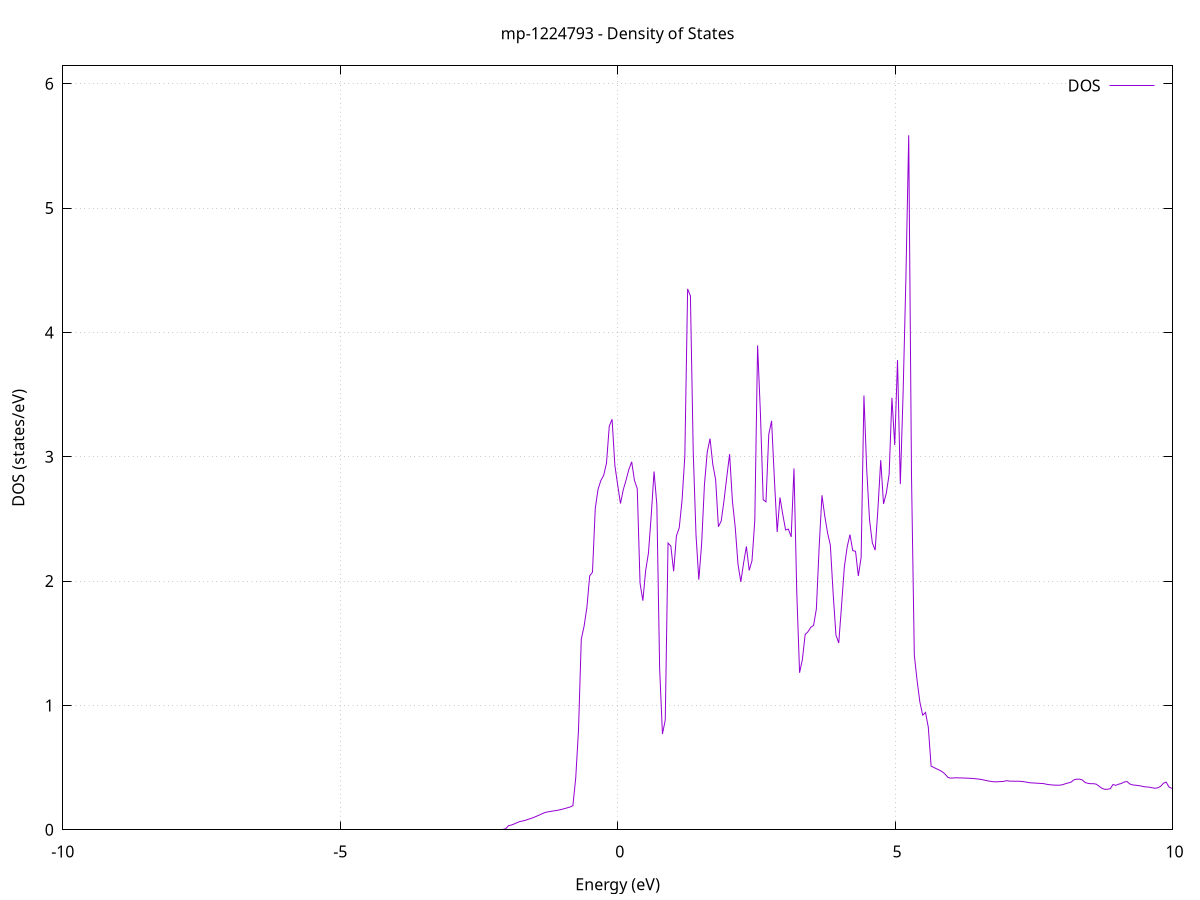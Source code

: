 set title 'mp-1224793 - Density of States'
set xlabel 'Energy (eV)'
set ylabel 'DOS (states/eV)'
set grid
set xrange [-10:10]
set yrange [0:6.144]
set xzeroaxis lt -1
set terminal png size 800,600
set output 'mp-1224793_dos_gnuplot.png'
plot '-' using 1:2 with lines title 'DOS'
-52.505300 0.000000
-52.454800 0.000000
-52.404400 0.000000
-52.353900 0.000000
-52.303500 0.000000
-52.253100 0.000000
-52.202600 0.000000
-52.152200 0.000000
-52.101800 0.000000
-52.051300 0.000000
-52.000900 0.000000
-51.950400 0.000000
-51.900000 0.000000
-51.849600 0.000000
-51.799100 0.000000
-51.748700 0.000000
-51.698300 0.000000
-51.647800 0.000000
-51.597400 0.000000
-51.546900 0.000000
-51.496500 0.000000
-51.446100 0.000000
-51.395600 0.000000
-51.345200 0.000000
-51.294700 0.000000
-51.244300 0.000000
-51.193900 0.000000
-51.143400 0.000000
-51.093000 0.000000
-51.042600 0.000000
-50.992100 0.000000
-50.941700 0.000000
-50.891200 0.000000
-50.840800 0.000000
-50.790400 0.000000
-50.739900 0.000000
-50.689500 0.000000
-50.639100 0.000000
-50.588600 0.000000
-50.538200 0.000000
-50.487700 0.000000
-50.437300 0.000000
-50.386900 0.000000
-50.336400 0.000000
-50.286000 0.000000
-50.235600 0.000000
-50.185100 0.000000
-50.134700 0.000000
-50.084200 0.000000
-50.033800 0.000000
-49.983400 0.000000
-49.932900 0.000000
-49.882500 0.000000
-49.832100 0.000000
-49.781600 0.000000
-49.731200 0.000000
-49.680700 0.000000
-49.630300 0.000000
-49.579900 0.000000
-49.529400 0.000000
-49.479000 0.000000
-49.428600 0.000000
-49.378100 0.000000
-49.327700 0.000000
-49.277200 0.000000
-49.226800 0.000000
-49.176400 0.000000
-49.125900 0.000000
-49.075500 0.000000
-49.025100 0.000000
-48.974600 0.000000
-48.924200 0.000000
-48.873700 0.000000
-48.823300 0.000000
-48.772900 0.000000
-48.722400 0.000000
-48.672000 0.000000
-48.621500 0.000000
-48.571100 0.000000
-48.520700 0.000000
-48.470200 0.000000
-48.419800 0.000000
-48.369400 0.000000
-48.318900 0.000000
-48.268500 0.000000
-48.218000 0.000000
-48.167600 0.000000
-48.117200 0.000000
-48.066700 0.000000
-48.016300 0.000000
-47.965900 0.000000
-47.915400 24.101300
-47.865000 0.000000
-47.814500 13.942800
-47.764100 10.982000
-47.713700 14.177500
-47.663200 0.000000
-47.612800 0.000000
-47.562400 0.000000
-47.511900 0.000000
-47.461500 0.000000
-47.411000 0.000000
-47.360600 0.000000
-47.310200 0.000000
-47.259700 0.000000
-47.209300 0.000000
-47.158900 0.000000
-47.108400 0.000000
-47.058000 0.000000
-47.007500 0.000000
-46.957100 0.000000
-46.906700 0.000000
-46.856200 0.000000
-46.805800 0.000000
-46.755400 0.000000
-46.704900 0.000000
-46.654500 0.000000
-46.604000 0.000000
-46.553600 0.000000
-46.503200 0.000000
-46.452700 0.000000
-46.402300 0.000000
-46.351900 0.000000
-46.301400 0.000000
-46.251000 0.000000
-46.200500 0.000000
-46.150100 0.000000
-46.099700 0.000000
-46.049200 0.000000
-45.998800 0.000000
-45.948300 0.000000
-45.897900 0.000000
-45.847500 0.000000
-45.797000 0.000000
-45.746600 0.000000
-45.696200 0.000000
-45.645700 0.000000
-45.595300 0.000000
-45.544800 0.000000
-45.494400 0.000000
-45.444000 0.000000
-45.393500 0.000000
-45.343100 0.000000
-45.292700 0.000000
-45.242200 0.000000
-45.191800 0.000000
-45.141300 0.000000
-45.090900 0.000000
-45.040500 0.000000
-44.990000 0.000000
-44.939600 0.000000
-44.889200 0.000000
-44.838700 0.000000
-44.788300 0.000000
-44.737800 0.000000
-44.687400 0.000000
-44.637000 0.000000
-44.586500 0.000000
-44.536100 0.000000
-44.485700 0.000000
-44.435200 0.000000
-44.384800 0.000000
-44.334300 0.000000
-44.283900 0.000000
-44.233500 0.000000
-44.183000 0.000000
-44.132600 0.000000
-44.082200 0.000000
-44.031700 0.000000
-43.981300 0.000000
-43.930800 0.000000
-43.880400 0.000000
-43.830000 0.000000
-43.779500 0.000000
-43.729100 0.000000
-43.678700 0.000000
-43.628200 0.000000
-43.577800 0.000000
-43.527300 0.000000
-43.476900 0.000000
-43.426500 0.000000
-43.376000 0.000000
-43.325600 0.000000
-43.275200 0.000000
-43.224700 0.000000
-43.174300 0.000000
-43.123800 0.000000
-43.073400 0.000000
-43.023000 0.000000
-42.972500 0.000000
-42.922100 0.000000
-42.871600 0.000000
-42.821200 0.000000
-42.770800 0.000000
-42.720300 0.000000
-42.669900 0.000000
-42.619500 0.000000
-42.569000 0.000000
-42.518600 0.000000
-42.468100 0.000000
-42.417700 0.000000
-42.367300 0.000000
-42.316800 0.000000
-42.266400 0.000000
-42.216000 0.000000
-42.165500 0.000000
-42.115100 0.000000
-42.064600 0.000000
-42.014200 0.000000
-41.963800 0.000000
-41.913300 0.000000
-41.862900 0.000000
-41.812500 0.000000
-41.762000 0.000000
-41.711600 0.000000
-41.661100 0.000000
-41.610700 0.000000
-41.560300 0.000000
-41.509800 0.000000
-41.459400 0.000000
-41.409000 0.000000
-41.358500 0.000000
-41.308100 0.000000
-41.257600 0.000000
-41.207200 0.000000
-41.156800 0.000000
-41.106300 0.000000
-41.055900 0.000000
-41.005500 0.000000
-40.955000 0.000000
-40.904600 0.000000
-40.854100 0.000000
-40.803700 0.000000
-40.753300 0.000000
-40.702800 0.000000
-40.652400 0.000000
-40.602000 0.000000
-40.551500 0.000000
-40.501100 0.000000
-40.450600 0.000000
-40.400200 0.000000
-40.349800 0.000000
-40.299300 0.000000
-40.248900 0.000000
-40.198400 0.000000
-40.148000 0.000000
-40.097600 0.000000
-40.047100 0.000000
-39.996700 0.000000
-39.946300 0.000000
-39.895800 0.000000
-39.845400 0.000000
-39.794900 0.000000
-39.744500 0.000000
-39.694100 0.000000
-39.643600 0.000000
-39.593200 0.000000
-39.542800 0.000000
-39.492300 0.000000
-39.441900 0.000000
-39.391400 0.000000
-39.341000 0.000000
-39.290600 0.000000
-39.240100 0.000000
-39.189700 0.000000
-39.139300 0.000000
-39.088800 0.000000
-39.038400 0.000000
-38.987900 0.000000
-38.937500 0.000000
-38.887100 0.000000
-38.836600 0.000000
-38.786200 0.000000
-38.735800 0.000000
-38.685300 0.000000
-38.634900 0.000000
-38.584400 0.000000
-38.534000 0.000000
-38.483600 0.000000
-38.433100 0.000000
-38.382700 0.000000
-38.332300 0.000000
-38.281800 0.000000
-38.231400 0.000000
-38.180900 0.000000
-38.130500 0.000000
-38.080100 0.000000
-38.029600 0.000000
-37.979200 0.000000
-37.928800 0.000000
-37.878300 0.000000
-37.827900 0.000000
-37.777400 0.000000
-37.727000 0.000000
-37.676600 0.000000
-37.626100 0.000000
-37.575700 0.000000
-37.525200 0.000000
-37.474800 0.000000
-37.424400 0.000000
-37.373900 0.000000
-37.323500 0.000000
-37.273100 0.000000
-37.222600 0.000000
-37.172200 0.000000
-37.121700 0.000000
-37.071300 0.000000
-37.020900 0.000000
-36.970400 0.000000
-36.920000 0.000000
-36.869600 0.000000
-36.819100 0.000000
-36.768700 0.000000
-36.718200 0.000000
-36.667800 0.000000
-36.617400 0.000000
-36.566900 0.000000
-36.516500 0.000000
-36.466100 0.000000
-36.415600 0.000000
-36.365200 0.000000
-36.314700 0.000000
-36.264300 0.000000
-36.213900 0.000000
-36.163400 0.000000
-36.113000 0.000000
-36.062600 0.000000
-36.012100 0.000000
-35.961700 0.000000
-35.911200 0.000000
-35.860800 0.000000
-35.810400 0.000000
-35.759900 0.000000
-35.709500 0.000000
-35.659100 0.000000
-35.608600 0.000000
-35.558200 0.000000
-35.507700 0.000000
-35.457300 0.000000
-35.406900 0.000000
-35.356400 0.000000
-35.306000 0.000000
-35.255600 0.000000
-35.205100 0.000000
-35.154700 0.000000
-35.104200 0.000000
-35.053800 0.000000
-35.003400 0.000000
-34.952900 0.000000
-34.902500 0.000000
-34.852000 0.000000
-34.801600 0.000000
-34.751200 0.000000
-34.700700 0.000000
-34.650300 0.000000
-34.599900 0.000000
-34.549400 0.000000
-34.499000 0.000000
-34.448500 0.000000
-34.398100 0.000000
-34.347700 0.000000
-34.297200 0.000000
-34.246800 0.000000
-34.196400 0.000000
-34.145900 0.000000
-34.095500 0.000000
-34.045000 0.000000
-33.994600 0.000000
-33.944200 0.000000
-33.893700 0.000000
-33.843300 0.000000
-33.792900 0.000000
-33.742400 0.000000
-33.692000 0.000000
-33.641500 0.000000
-33.591100 0.000000
-33.540700 0.000000
-33.490200 0.000000
-33.439800 0.000000
-33.389400 0.000000
-33.338900 0.000000
-33.288500 0.000000
-33.238000 0.000000
-33.187600 0.000000
-33.137200 0.000000
-33.086700 0.000000
-33.036300 0.000000
-32.985900 0.000000
-32.935400 0.000000
-32.885000 0.000000
-32.834500 0.000000
-32.784100 0.000000
-32.733700 0.000000
-32.683200 0.000000
-32.632800 0.000000
-32.582400 0.000000
-32.531900 0.000000
-32.481500 0.000000
-32.431000 0.000000
-32.380600 0.000000
-32.330200 0.000000
-32.279700 0.000000
-32.229300 0.000000
-32.178900 0.000000
-32.128400 0.000000
-32.078000 0.000000
-32.027500 0.000000
-31.977100 0.000000
-31.926700 0.000000
-31.876200 0.000000
-31.825800 0.000000
-31.775300 0.000000
-31.724900 0.000000
-31.674500 0.000000
-31.624000 0.000000
-31.573600 0.000000
-31.523200 0.000000
-31.472700 0.000000
-31.422300 0.000000
-31.371800 0.000000
-31.321400 0.000000
-31.271000 0.000000
-31.220500 0.000000
-31.170100 0.000000
-31.119700 0.000000
-31.069200 0.000000
-31.018800 0.000000
-30.968300 0.000000
-30.917900 0.000000
-30.867500 0.000000
-30.817000 0.000000
-30.766600 0.000000
-30.716200 0.000000
-30.665700 0.000000
-30.615300 0.000000
-30.564800 0.000000
-30.514400 0.000000
-30.464000 0.000000
-30.413500 0.000000
-30.363100 0.000000
-30.312700 0.000000
-30.262200 0.000000
-30.211800 0.000000
-30.161300 0.000000
-30.110900 0.000000
-30.060500 0.000000
-30.010000 0.000000
-29.959600 0.000000
-29.909200 0.000000
-29.858700 0.000000
-29.808300 0.000000
-29.757800 0.000000
-29.707400 0.000000
-29.657000 0.000000
-29.606500 0.000000
-29.556100 0.000000
-29.505700 0.000000
-29.455200 0.000000
-29.404800 0.000000
-29.354300 0.000000
-29.303900 0.000000
-29.253500 0.000000
-29.203000 0.000000
-29.152600 0.000000
-29.102100 0.000000
-29.051700 0.000000
-29.001300 0.000000
-28.950800 0.000000
-28.900400 0.000000
-28.850000 0.000000
-28.799500 0.000000
-28.749100 0.000000
-28.698600 0.000000
-28.648200 0.000000
-28.597800 0.000000
-28.547300 0.000000
-28.496900 0.000000
-28.446500 0.000000
-28.396000 0.000000
-28.345600 0.000000
-28.295100 0.000000
-28.244700 0.000000
-28.194300 0.000000
-28.143800 0.000000
-28.093400 0.000000
-28.043000 0.000000
-27.992500 0.000000
-27.942100 0.000000
-27.891600 0.000000
-27.841200 0.000000
-27.790800 0.000000
-27.740300 0.000000
-27.689900 0.000000
-27.639500 0.000000
-27.589000 0.000000
-27.538600 0.000000
-27.488100 0.000000
-27.437700 0.000000
-27.387300 0.000000
-27.336800 0.000000
-27.286400 0.000000
-27.236000 0.000000
-27.185500 0.000000
-27.135100 0.000000
-27.084600 0.000000
-27.034200 0.000000
-26.983800 0.000000
-26.933300 0.000000
-26.882900 0.000000
-26.832500 0.000000
-26.782000 0.000000
-26.731600 0.000000
-26.681100 0.000000
-26.630700 0.000000
-26.580300 0.000000
-26.529800 0.000000
-26.479400 0.000000
-26.428900 0.000000
-26.378500 0.000000
-26.328100 0.000000
-26.277600 0.000000
-26.227200 0.000000
-26.176800 0.000000
-26.126300 0.000000
-26.075900 0.000000
-26.025400 0.000000
-25.975000 0.000000
-25.924600 0.000000
-25.874100 0.000000
-25.823700 0.000000
-25.773300 0.000000
-25.722800 0.000000
-25.672400 0.000000
-25.621900 0.000000
-25.571500 0.000000
-25.521100 0.000000
-25.470600 0.000000
-25.420200 0.000000
-25.369800 0.000000
-25.319300 0.000000
-25.268900 0.000000
-25.218400 0.000000
-25.168000 0.000000
-25.117600 0.000000
-25.067100 0.000000
-25.016700 0.000000
-24.966300 0.000000
-24.915800 0.000000
-24.865400 0.000000
-24.814900 0.000000
-24.764500 0.000000
-24.714100 0.000000
-24.663600 0.000000
-24.613200 0.000000
-24.562800 0.000000
-24.512300 0.000000
-24.461900 0.000000
-24.411400 0.000000
-24.361000 0.000000
-24.310600 0.000000
-24.260100 0.000000
-24.209700 0.000000
-24.159300 0.000000
-24.108800 0.000000
-24.058400 0.000000
-24.007900 0.000000
-23.957500 0.000000
-23.907100 0.000000
-23.856600 0.000000
-23.806200 0.000000
-23.755700 0.000000
-23.705300 0.000000
-23.654900 0.000000
-23.604400 0.000000
-23.554000 0.000000
-23.503600 0.000000
-23.453100 0.000000
-23.402700 0.000000
-23.352200 0.000000
-23.301800 0.000000
-23.251400 0.000000
-23.200900 0.000000
-23.150500 0.000000
-23.100100 0.000000
-23.049600 0.000000
-22.999200 0.000000
-22.948700 0.000000
-22.898300 0.000000
-22.847900 0.000000
-22.797400 0.000000
-22.747000 0.000000
-22.696600 0.000000
-22.646100 0.000000
-22.595700 0.000000
-22.545200 0.000000
-22.494800 0.000000
-22.444400 0.000000
-22.393900 0.000000
-22.343500 0.000000
-22.293100 0.000000
-22.242600 0.000000
-22.192200 0.000000
-22.141700 0.000000
-22.091300 0.000000
-22.040900 0.000000
-21.990400 0.000000
-21.940000 0.000000
-21.889600 0.000000
-21.839100 0.000000
-21.788700 0.000000
-21.738200 0.000000
-21.687800 0.000000
-21.637400 0.000000
-21.586900 0.000000
-21.536500 0.000000
-21.486100 0.000000
-21.435600 0.000000
-21.385200 0.000000
-21.334700 0.000000
-21.284300 0.000000
-21.233900 0.000000
-21.183400 0.000000
-21.133000 0.000000
-21.082600 0.000000
-21.032100 0.000000
-20.981700 0.000000
-20.931200 0.000000
-20.880800 0.000000
-20.830400 0.000000
-20.779900 0.000000
-20.729500 0.000000
-20.679000 0.000000
-20.628600 0.000000
-20.578200 0.000000
-20.527700 0.000000
-20.477300 0.000000
-20.426900 0.000000
-20.376400 0.000000
-20.326000 0.000000
-20.275500 0.000000
-20.225100 0.000000
-20.174700 0.000000
-20.124200 0.000000
-20.073800 0.000000
-20.023400 0.000000
-19.972900 0.000000
-19.922500 0.000000
-19.872000 0.000000
-19.821600 0.000000
-19.771200 0.000000
-19.720700 0.000000
-19.670300 0.000000
-19.619900 0.000000
-19.569400 0.000000
-19.519000 0.000000
-19.468500 0.000000
-19.418100 0.000000
-19.367700 0.000000
-19.317200 0.000000
-19.266800 0.000000
-19.216400 0.000000
-19.165900 0.000000
-19.115500 0.000000
-19.065000 0.000000
-19.014600 0.000000
-18.964200 0.000000
-18.913700 0.000000
-18.863300 0.000000
-18.812900 0.000000
-18.762400 0.000000
-18.712000 0.000000
-18.661500 0.000000
-18.611100 0.000000
-18.560700 0.000000
-18.510200 0.000000
-18.459800 0.000000
-18.409400 0.000000
-18.358900 0.000000
-18.308500 0.000000
-18.258000 0.000000
-18.207600 0.000000
-18.157200 0.000000
-18.106700 0.000000
-18.056300 0.000000
-18.005800 0.000000
-17.955400 0.000000
-17.905000 0.000000
-17.854500 0.000000
-17.804100 0.000000
-17.753700 0.000000
-17.703200 0.000000
-17.652800 0.000000
-17.602300 0.000000
-17.551900 0.000000
-17.501500 0.000000
-17.451000 0.000000
-17.400600 0.000000
-17.350200 0.000000
-17.299700 0.000000
-17.249300 0.000000
-17.198800 0.000000
-17.148400 0.000000
-17.098000 0.000000
-17.047500 0.000000
-16.997100 0.000000
-16.946700 0.000000
-16.896200 0.000000
-16.845800 0.000000
-16.795300 0.000000
-16.744900 0.000000
-16.694500 0.000000
-16.644000 0.000000
-16.593600 0.000000
-16.543200 0.000000
-16.492700 0.000000
-16.442300 0.000000
-16.391800 0.000000
-16.341400 0.000000
-16.291000 0.000000
-16.240500 0.000000
-16.190100 0.000000
-16.139700 0.000000
-16.089200 0.000000
-16.038800 0.000000
-15.988300 0.000000
-15.937900 0.000000
-15.887500 0.000000
-15.837000 0.000000
-15.786600 0.000000
-15.736200 0.000000
-15.685700 0.000000
-15.635300 0.000000
-15.584800 0.000000
-15.534400 0.000000
-15.484000 0.000000
-15.433500 0.000000
-15.383100 0.000000
-15.332600 0.000000
-15.282200 0.000000
-15.231800 0.000000
-15.181300 0.000000
-15.130900 0.000000
-15.080500 0.000000
-15.030000 0.000000
-14.979600 0.000000
-14.929100 0.000000
-14.878700 0.000000
-14.828300 0.000000
-14.777800 0.000000
-14.727400 0.000000
-14.677000 0.000000
-14.626500 0.000000
-14.576100 0.000000
-14.525600 0.000000
-14.475200 0.000000
-14.424800 0.000000
-14.374300 0.000000
-14.323900 0.000000
-14.273500 0.000000
-14.223000 0.000000
-14.172600 0.000000
-14.122100 0.000000
-14.071700 0.000000
-14.021300 0.000000
-13.970800 0.000000
-13.920400 0.000000
-13.870000 0.000000
-13.819500 0.000000
-13.769100 0.000000
-13.718600 0.000000
-13.668200 0.000000
-13.617800 0.000000
-13.567300 0.000000
-13.516900 0.000000
-13.466500 0.000000
-13.416000 0.000000
-13.365600 0.000000
-13.315100 0.000000
-13.264700 0.000000
-13.214300 0.000000
-13.163800 0.000000
-13.113400 0.000000
-13.063000 0.000000
-13.012500 0.000000
-12.962100 0.000000
-12.911600 0.000000
-12.861200 0.000000
-12.810800 0.000000
-12.760300 0.000000
-12.709900 0.000000
-12.659400 0.000000
-12.609000 0.000000
-12.558600 0.000000
-12.508100 0.000000
-12.457700 0.000000
-12.407300 0.000000
-12.356800 0.000000
-12.306400 0.000000
-12.255900 0.000000
-12.205500 0.000000
-12.155100 0.000000
-12.104600 0.000000
-12.054200 0.000000
-12.003800 0.000000
-11.953300 0.000000
-11.902900 0.000000
-11.852400 0.000000
-11.802000 0.000000
-11.751600 0.000000
-11.701100 0.000000
-11.650700 0.000000
-11.600300 0.000000
-11.549800 0.000000
-11.499400 0.000000
-11.448900 0.000000
-11.398500 0.000000
-11.348100 0.000000
-11.297600 0.000000
-11.247200 0.000000
-11.196800 0.000000
-11.146300 0.000000
-11.095900 0.000000
-11.045400 0.000000
-10.995000 0.000000
-10.944600 0.000000
-10.894100 0.000000
-10.843700 0.000000
-10.793300 0.000000
-10.742800 0.000000
-10.692400 0.000000
-10.641900 0.000000
-10.591500 0.000000
-10.541100 0.000000
-10.490600 0.000000
-10.440200 0.000000
-10.389800 0.000000
-10.339300 0.000000
-10.288900 0.000000
-10.238400 0.000000
-10.188000 0.000000
-10.137600 0.000000
-10.087100 0.000000
-10.036700 0.000000
-9.986300 0.000000
-9.935800 0.000000
-9.885400 0.000000
-9.834900 0.000000
-9.784500 0.000000
-9.734100 0.000000
-9.683600 0.000000
-9.633200 0.000000
-9.582700 0.000000
-9.532300 0.000000
-9.481900 0.000000
-9.431400 0.000000
-9.381000 0.000000
-9.330600 0.000000
-9.280100 0.000000
-9.229700 0.000000
-9.179200 0.000000
-9.128800 0.000000
-9.078400 0.000000
-9.027900 0.000000
-8.977500 0.000000
-8.927100 0.000000
-8.876600 0.000000
-8.826200 0.000000
-8.775700 0.000000
-8.725300 0.000000
-8.674900 0.000000
-8.624400 0.000000
-8.574000 0.000000
-8.523600 0.000000
-8.473100 0.000000
-8.422700 0.000000
-8.372200 0.000000
-8.321800 0.000000
-8.271400 0.000000
-8.220900 0.000000
-8.170500 0.000000
-8.120100 0.000000
-8.069600 0.000000
-8.019200 0.000000
-7.968700 0.000000
-7.918300 0.000000
-7.867900 0.000000
-7.817400 0.000000
-7.767000 0.000000
-7.716600 0.000000
-7.666100 0.000000
-7.615700 0.000000
-7.565200 0.000000
-7.514800 0.000000
-7.464400 0.000000
-7.413900 0.000000
-7.363500 0.000000
-7.313100 0.000000
-7.262600 0.000000
-7.212200 0.000000
-7.161700 0.000000
-7.111300 0.000000
-7.060900 0.000000
-7.010400 0.000000
-6.960000 0.000000
-6.909500 0.000000
-6.859100 0.000000
-6.808700 0.000000
-6.758200 0.000000
-6.707800 0.000000
-6.657400 0.000000
-6.606900 0.000000
-6.556500 0.000000
-6.506000 0.000000
-6.455600 0.000000
-6.405200 0.000000
-6.354700 0.000000
-6.304300 0.000000
-6.253900 0.000000
-6.203400 0.000000
-6.153000 0.000000
-6.102500 0.000000
-6.052100 0.000000
-6.001700 0.000000
-5.951200 0.000000
-5.900800 0.000000
-5.850400 0.000000
-5.799900 0.000000
-5.749500 0.000000
-5.699000 0.000000
-5.648600 0.000000
-5.598200 0.000000
-5.547700 0.000000
-5.497300 0.000000
-5.446900 0.000000
-5.396400 0.000000
-5.346000 0.000000
-5.295500 0.000000
-5.245100 0.000000
-5.194700 0.000000
-5.144200 0.000000
-5.093800 0.000000
-5.043400 0.000000
-4.992900 0.000000
-4.942500 0.000000
-4.892000 0.000000
-4.841600 0.000000
-4.791200 0.000000
-4.740700 0.000000
-4.690300 0.000000
-4.639900 0.000000
-4.589400 0.000000
-4.539000 0.000000
-4.488500 0.000000
-4.438100 0.000000
-4.387700 0.000000
-4.337200 0.000000
-4.286800 0.000000
-4.236300 0.000000
-4.185900 0.000000
-4.135500 0.000000
-4.085000 0.000000
-4.034600 0.000000
-3.984200 0.000000
-3.933700 0.000000
-3.883300 0.000000
-3.832800 0.000000
-3.782400 0.000000
-3.732000 0.000000
-3.681500 0.000000
-3.631100 0.000000
-3.580700 0.000000
-3.530200 0.000000
-3.479800 0.000000
-3.429300 0.000000
-3.378900 0.000000
-3.328500 0.000000
-3.278000 0.000000
-3.227600 0.000000
-3.177200 0.000000
-3.126700 0.000000
-3.076300 0.000000
-3.025800 0.000000
-2.975400 0.000000
-2.925000 0.000000
-2.874500 0.000000
-2.824100 0.000000
-2.773700 0.000000
-2.723200 0.000000
-2.672800 0.000000
-2.622300 0.000000
-2.571900 0.000000
-2.521500 0.000000
-2.471000 0.000000
-2.420600 0.000000
-2.370200 0.000000
-2.319700 0.000000
-2.269300 0.000000
-2.218800 0.000000
-2.168400 0.000000
-2.118000 0.000000
-2.067500 0.000000
-2.017100 0.008300
-1.966700 0.033100
-1.916200 0.038000
-1.865800 0.046500
-1.815300 0.057100
-1.764900 0.066000
-1.714500 0.070300
-1.664000 0.076400
-1.613600 0.083600
-1.563100 0.090900
-1.512700 0.098900
-1.462300 0.109000
-1.411800 0.118700
-1.361400 0.129000
-1.311000 0.139200
-1.260500 0.143600
-1.210100 0.147600
-1.159600 0.151400
-1.109200 0.154700
-1.058800 0.159000
-1.008300 0.164300
-0.957900 0.170200
-0.907500 0.176400
-0.857000 0.183400
-0.806600 0.194300
-0.756100 0.412900
-0.705700 0.798300
-0.655300 1.533400
-0.604800 1.637200
-0.554400 1.788000
-0.504000 2.041900
-0.453500 2.071600
-0.403100 2.586100
-0.352600 2.739100
-0.302200 2.809800
-0.251800 2.851000
-0.201300 2.948200
-0.150900 3.245900
-0.100500 3.302000
-0.050000 2.930600
0.000400 2.773900
0.050900 2.623800
0.101300 2.734600
0.151700 2.813100
0.202200 2.897800
0.252600 2.959600
0.303000 2.810100
0.353500 2.743900
0.403900 1.982800
0.454400 1.842600
0.504800 2.085100
0.555200 2.226400
0.605700 2.530400
0.656100 2.881700
0.706500 2.614400
0.757000 1.296600
0.807400 0.770200
0.857900 0.881900
0.908300 2.306100
0.958700 2.282000
1.009200 2.079200
1.059600 2.364200
1.110100 2.429100
1.160500 2.648900
1.210900 3.004900
1.261400 4.350300
1.311800 4.293500
1.362200 3.038300
1.412700 2.368400
1.463100 2.012000
1.513600 2.299000
1.564000 2.773100
1.614400 3.036600
1.664900 3.146300
1.715300 2.937600
1.765700 2.817300
1.816200 2.437400
1.866600 2.483300
1.917100 2.648800
1.967500 2.839200
2.017900 3.021200
2.068400 2.643400
2.118800 2.434600
2.169200 2.135900
2.219700 1.993600
2.270100 2.145800
2.320600 2.278600
2.371000 2.085900
2.421400 2.164400
2.471900 2.486300
2.522300 3.895800
2.572700 3.355200
2.623200 2.655000
2.673600 2.637700
2.724100 3.181600
2.774500 3.289300
2.824900 2.819200
2.875400 2.395300
2.925800 2.672800
2.976200 2.536000
3.026700 2.411300
3.077100 2.418000
3.127600 2.355600
3.178000 2.905800
3.228400 1.911100
3.278900 1.263000
3.329300 1.368400
3.379700 1.570900
3.430200 1.592600
3.480600 1.627900
3.531100 1.643600
3.581500 1.776100
3.631900 2.274700
3.682400 2.690100
3.732800 2.524000
3.783200 2.388400
3.833700 2.287900
3.884100 1.898700
3.934600 1.565600
3.985000 1.502200
4.035400 1.803400
4.085900 2.114400
4.136300 2.274100
4.186800 2.373900
4.237200 2.245400
4.287600 2.239700
4.338100 2.041000
4.388500 2.192800
4.438900 3.492300
4.489400 2.893700
4.539800 2.491700
4.590300 2.307900
4.640700 2.249100
4.691100 2.581700
4.741600 2.972600
4.792000 2.621300
4.842400 2.708200
4.892900 2.859300
4.943300 3.474500
4.993800 3.093900
5.044200 3.777800
5.094600 2.780000
5.145100 3.516300
5.195500 4.442300
5.245900 5.585600
5.296400 2.838900
5.346800 1.404600
5.397300 1.198600
5.447700 1.025400
5.498100 0.921800
5.548600 0.943800
5.599000 0.824000
5.649400 0.512300
5.699900 0.500700
5.750300 0.489900
5.800800 0.479200
5.851200 0.466500
5.901600 0.447800
5.952100 0.421100
6.002500 0.415300
6.052900 0.417000
6.103400 0.418100
6.153800 0.417300
6.204300 0.416700
6.254700 0.416000
6.305100 0.414900
6.355600 0.414100
6.406000 0.412600
6.456400 0.410200
6.506900 0.407500
6.557300 0.404600
6.607800 0.399500
6.658200 0.394300
6.708600 0.390800
6.759100 0.386700
6.809500 0.385700
6.860000 0.386600
6.910400 0.387800
6.960800 0.389500
7.011300 0.395000
7.061700 0.391000
7.112100 0.391100
7.162600 0.390500
7.213000 0.390600
7.263500 0.389400
7.313900 0.387100
7.364300 0.383400
7.414800 0.379000
7.465200 0.376800
7.515600 0.376100
7.566100 0.374300
7.616500 0.372900
7.667000 0.371900
7.717400 0.367400
7.767800 0.363300
7.818300 0.361000
7.868700 0.359400
7.919100 0.358400
7.969600 0.358900
8.020000 0.362600
8.070500 0.370600
8.120900 0.376600
8.171300 0.382900
8.221800 0.401300
8.272200 0.406900
8.322600 0.407100
8.373100 0.401400
8.423500 0.380400
8.474000 0.373800
8.524400 0.370500
8.574800 0.370900
8.625300 0.366900
8.675700 0.350900
8.726100 0.334100
8.776600 0.325200
8.827000 0.326500
8.877500 0.329800
8.927900 0.364200
8.978300 0.357400
9.028800 0.366500
9.079200 0.372500
9.129600 0.384500
9.180100 0.387800
9.230500 0.368400
9.281000 0.360900
9.331400 0.358600
9.381800 0.355800
9.432300 0.352200
9.482700 0.346500
9.533200 0.344400
9.583600 0.342300
9.634000 0.337900
9.684500 0.333700
9.734900 0.337400
9.785300 0.349000
9.835800 0.374200
9.886200 0.383500
9.936700 0.343900
9.987100 0.333200
10.037500 0.331600
10.088000 0.306000
10.138400 0.301900
10.188800 0.299700
10.239300 0.298300
10.289700 0.297500
10.340200 0.296100
10.390600 0.292600
10.441000 0.287800
10.491500 0.282900
10.541900 0.279400
10.592300 0.276600
10.642800 0.273700
10.693200 0.271300
10.743700 0.269600
10.794100 0.268500
10.844500 0.268200
10.895000 0.271000
10.945400 0.254300
10.995800 0.247900
11.046300 0.242800
11.096700 0.235800
11.147200 0.221200
11.197600 0.204500
11.248000 0.214300
11.298500 0.218700
11.348900 0.217400
11.399300 0.226500
11.449800 0.239500
11.500200 0.248600
11.550700 0.253700
11.601100 0.254500
11.651500 0.244700
11.702000 0.219600
11.752400 0.210200
11.802800 0.202900
11.853300 0.197600
11.903700 0.191700
11.954200 0.183900
12.004600 0.172000
12.055000 0.158100
12.105500 0.144300
12.155900 0.130700
12.206400 0.117400
12.256800 0.104100
12.307200 0.093000
12.357700 0.128800
12.408100 0.277500
12.458500 0.367900
12.509000 0.407100
12.559400 0.413500
12.609900 0.525000
12.660300 0.501900
12.710700 0.512900
12.761200 0.539200
12.811600 0.569100
12.862000 0.584300
12.912500 0.580500
12.962900 0.571000
13.013400 0.554000
13.063800 0.536300
13.114200 0.523300
13.164700 0.507200
13.215100 0.499000
13.265500 0.508400
13.316000 0.519000
13.366400 0.509900
13.416900 0.484300
13.467300 0.475500
13.517700 0.463400
13.568200 0.459500
13.618600 0.429500
13.669000 0.403100
13.719500 0.403000
13.769900 0.401700
13.820400 0.396500
13.870800 0.392800
13.921200 0.391500
13.971700 0.393200
14.022100 0.399900
14.072500 0.414400
14.123000 0.415900
14.173400 0.409800
14.223900 0.405200
14.274300 0.402400
14.324700 0.400700
14.375200 0.399000
14.425600 0.400800
14.476000 0.405300
14.526500 0.408500
14.576900 0.412400
14.627400 0.416700
14.677800 0.416300
14.728200 0.410000
14.778700 0.411600
14.829100 0.408700
14.879500 0.404600
14.930000 0.402200
14.980400 0.398700
15.030900 0.395700
15.081300 0.395100
15.131700 0.395500
15.182200 0.396300
15.232600 0.395300
15.283100 0.394200
15.333500 0.393600
15.383900 0.393600
15.434400 0.394800
15.484800 0.396600
15.535200 0.398500
15.585700 0.401200
15.636100 0.406200
15.686600 0.414300
15.737000 0.424900
15.787400 0.437900
15.837900 0.450700
15.888300 0.459200
15.938700 0.495900
15.989200 0.547900
16.039600 0.551500
16.090100 0.614200
16.140500 0.638300
16.190900 0.655900
16.241400 0.658100
16.291800 0.656700
16.342200 0.657900
16.392700 0.681700
16.443100 0.676300
16.493600 0.669800
16.544000 0.679500
16.594400 0.679200
16.644900 0.664400
16.695300 0.649300
16.745700 0.627900
16.796200 0.619100
16.846600 0.613200
16.897100 0.619800
16.947500 0.631800
16.997900 0.647500
17.048400 0.653000
17.098800 0.648200
17.149200 0.644500
17.199700 0.646900
17.250100 0.643700
17.300600 0.631500
17.351000 0.630600
17.401400 0.635400
17.451900 0.637600
17.502300 0.638600
17.552700 0.637400
17.603200 0.639500
17.653600 0.643800
17.704100 0.658400
17.754500 0.672100
17.804900 0.682400
17.855400 0.693400
17.905800 0.720400
17.956300 0.734900
18.006700 0.754400
18.057100 0.752100
18.107600 0.725600
18.158000 0.694400
18.208400 0.671600
18.258900 0.654700
18.309300 0.648200
18.359800 0.652200
18.410200 0.655700
18.460600 0.660500
18.511100 0.667400
18.561500 0.672300
18.611900 0.679700
18.662400 0.690000
18.712800 0.690200
18.763300 0.709900
18.813700 0.722200
18.864100 0.729800
18.914600 0.741700
18.965000 0.753800
19.015400 0.766500
19.065900 0.775900
19.116300 0.781100
19.166800 0.784500
19.217200 0.791300
19.267600 0.799000
19.318100 0.809600
19.368500 0.822200
19.418900 0.843300
19.469400 0.819800
19.519800 0.810500
19.570300 0.810400
19.620700 0.794100
19.671100 0.750900
19.721600 0.733700
19.772000 0.724800
19.822400 0.719600
19.872900 0.715600
19.923300 0.711900
19.973800 0.708900
20.024200 0.708900
20.074600 0.726600
20.125100 0.746100
20.175500 0.771900
20.225900 0.791700
20.276400 0.787700
20.326800 0.802800
20.377300 0.804700
20.427700 0.806200
20.478100 0.799900
20.528600 0.794200
20.579000 0.788800
20.629500 0.781000
20.679900 0.774400
20.730300 0.774100
20.780800 0.779000
20.831200 0.779500
20.881600 0.784900
20.932100 0.786800
20.982500 0.765500
21.033000 0.744600
21.083400 0.729700
21.133800 0.722000
21.184300 0.721900
21.234700 0.717000
21.285100 0.713100
21.335600 0.713900
21.386000 0.721500
21.436500 0.730200
21.486900 0.744300
21.537300 0.751500
21.587800 0.752800
21.638200 0.755000
21.688600 0.756500
21.739100 0.752800
21.789500 0.750500
21.840000 0.752400
21.890400 0.729900
21.940800 0.722200
21.991300 0.717500
22.041700 0.715500
22.092100 0.714100
22.142600 0.715400
22.193000 0.717400
22.243500 0.719000
22.293900 0.731200
22.344300 0.730000
22.394800 0.728700
22.445200 0.725500
22.495600 0.740100
22.546100 0.738300
22.596500 0.742700
22.647000 0.743600
22.697400 0.742100
22.747800 0.740100
22.798300 0.742400
22.848700 0.775700
22.899100 0.736000
22.949600 0.718300
23.000000 0.710400
23.050500 0.704200
23.100900 0.698700
23.151300 0.703800
23.201800 0.706800
23.252200 0.704100
23.302700 0.687800
23.353100 0.695700
23.403500 0.887900
23.454000 0.802100
23.504400 0.731200
23.554800 0.709900
23.605300 0.695200
23.655700 0.686100
23.706200 0.664600
23.756600 0.646300
23.807000 0.628800
23.857500 0.612000
23.907900 0.604200
23.958300 0.593900
24.008800 0.587200
24.059200 0.582900
24.109700 0.581700
24.160100 0.578600
24.210500 0.567100
24.261000 0.558200
24.311400 0.541800
24.361800 0.528300
24.412300 0.516800
24.462700 0.514400
24.513200 0.535700
24.563600 0.561500
24.614000 0.594900
24.664500 0.633000
24.714900 0.663700
24.765300 0.678300
24.815800 0.700200
24.866200 0.737400
24.916700 0.737300
24.967100 0.733200
25.017500 0.735400
25.068000 0.743900
25.118400 0.750700
25.168800 0.764000
25.219300 0.786300
25.269700 0.832100
25.320200 0.887200
25.370600 0.920200
25.421000 0.952800
25.471500 0.975700
25.521900 1.021100
25.572300 1.065200
25.622800 1.106500
25.673200 1.133500
25.723700 1.230700
25.774100 1.541800
25.824500 2.090500
25.875000 3.446700
25.925400 6.348300
25.975800 10.221000
26.026300 26.726300
26.076700 22.945200
26.127200 24.341700
26.177600 6.949300
26.228000 3.553500
26.278500 2.474300
26.328900 2.084000
26.379400 1.703400
26.429800 1.570700
26.480200 1.510000
26.530700 1.360300
26.581100 1.321000
26.631500 1.305800
26.682000 1.263200
26.732400 1.233500
26.782900 1.229500
26.833300 1.222500
26.883700 1.217000
26.934200 1.209500
26.984600 1.189900
27.035000 1.156700
27.085500 1.079100
27.135900 0.988000
27.186400 0.945200
27.236800 0.923500
27.287200 0.916400
27.337700 0.917800
27.388100 0.917600
27.438500 0.911400
27.489000 0.897300
27.539400 0.898300
27.589900 0.926200
27.640300 0.954000
27.690700 0.976300
27.741200 0.973300
27.791600 0.986500
27.842000 1.020900
27.892500 1.089900
27.942900 1.037900
27.993400 1.003000
28.043800 0.989300
28.094200 0.982000
28.144700 0.979000
28.195100 0.965600
28.245500 0.956700
28.296000 0.961800
28.346400 0.939000
28.396900 0.935400
28.447300 0.910400
28.497700 0.889000
28.548200 0.878900
28.598600 0.833800
28.649000 0.812600
28.699500 0.792500
28.749900 0.781300
28.800400 0.784700
28.850800 0.779100
28.901200 0.773700
28.951700 0.776000
29.002100 0.782400
29.052600 0.786600
29.103000 0.788800
29.153400 0.787300
29.203900 0.782300
29.254300 0.774000
29.304700 0.733800
29.355200 0.708700
29.405600 0.712100
29.456100 0.682900
29.506500 0.674700
29.556900 0.665700
29.607400 0.656400
29.657800 0.641700
29.708200 0.622100
29.758700 0.608200
29.809100 0.611800
29.859600 0.646300
29.910000 0.639900
29.960400 0.636800
30.010900 0.639000
30.061300 0.572200
30.111700 0.519000
30.162200 0.483200
30.212600 0.455500
30.263100 0.437100
30.313500 0.422000
30.363900 0.405200
30.414400 0.385400
30.464800 0.361800
30.515200 0.346700
30.565700 0.348000
30.616100 0.373600
30.666600 0.405200
30.717000 0.442900
30.767400 0.474700
30.817900 0.506400
30.868300 0.545200
30.918700 0.589300
30.969200 0.606500
31.019600 0.614500
31.070100 0.599800
31.120500 0.587100
31.170900 0.582200
31.221400 0.567300
31.271800 0.556900
31.322200 0.567900
31.372700 0.558800
31.423100 0.558500
31.473600 0.563700
31.524000 0.581900
31.574400 0.592900
31.624900 0.610300
31.675300 0.630800
31.725800 0.650900
31.776200 0.693400
31.826600 0.682700
31.877100 0.703500
31.927500 0.722300
31.977900 0.740700
32.028400 0.745700
32.078800 0.739900
32.129300 0.769300
32.179700 0.794700
32.230100 0.825400
32.280600 0.868700
32.331000 0.898100
32.381400 0.911600
32.431900 0.950600
32.482300 0.990000
32.532800 1.019200
32.583200 1.061700
32.633600 1.105800
32.684100 1.189900
32.734500 1.237500
32.784900 1.236500
32.835400 1.237600
32.885800 1.232900
32.936300 1.204600
32.986700 1.151700
33.037100 1.125600
33.087600 1.113800
33.138000 1.129300
33.188400 1.138800
33.238900 1.107800
33.289300 1.038000
33.339800 0.998100
33.390200 0.978900
33.440600 0.947200
33.491100 0.908700
33.541500 0.878600
33.591900 0.846200
33.642400 0.826300
33.692800 0.820600
33.743300 0.792100
33.793700 0.793600
33.844100 0.815600
33.894600 0.844600
33.945000 0.877600
33.995400 0.897600
34.045900 0.915800
34.096300 0.921100
34.146800 0.897100
34.197200 0.872200
34.247600 0.862700
34.298100 0.853200
34.348500 0.842800
34.399000 0.841500
34.449400 0.857400
34.499800 0.860300
34.550300 0.884800
34.600700 0.885500
34.651100 0.854800
34.701600 0.823600
34.752000 0.801700
34.802500 0.808000
34.852900 0.851600
34.903300 0.981000
34.953800 0.998000
35.004200 1.012800
35.054600 1.009400
35.105100 1.008600
35.155500 1.021600
35.206000 1.006100
35.256400 0.998200
35.306800 0.978300
35.357300 0.978700
35.407700 0.992900
35.458100 0.954000
35.508600 0.910200
35.559000 0.942500
35.609500 0.975200
35.659900 0.939900
35.710300 0.900100
35.760800 0.892900
35.811200 0.903100
35.861600 0.911300
35.912100 0.904200
35.962500 0.909900
36.013000 0.920800
36.063400 0.935500
36.113800 0.952700
36.164300 0.961100
36.214700 0.967800
36.265100 0.971200
36.315600 0.994900
36.366000 0.961800
36.416500 0.941000
36.466900 0.923300
36.517300 0.907500
36.567800 0.908100
36.618200 0.920500
36.668600 0.951700
36.719100 0.945600
36.769500 0.956100
36.820000 0.955300
36.870400 0.958800
36.920800 0.975900
36.971300 0.997700
37.021700 1.037100
37.072100 1.046400
37.122600 1.027500
37.173000 1.018700
37.223500 1.033800
37.273900 1.043100
37.324300 1.043400
37.374800 1.033900
37.425200 1.004100
37.475700 0.957000
37.526100 0.921000
37.576500 0.908500
37.627000 0.896000
37.677400 0.882300
37.727800 0.869000
37.778300 0.857900
37.828700 0.834600
37.879200 0.804000
37.929600 0.776900
37.980000 0.753400
38.030500 0.745200
38.080900 0.754500
38.131300 0.761600
38.181800 0.758100
38.232200 0.757200
38.282700 0.763100
38.333100 0.768100
38.383500 0.773100
38.434000 0.781900
38.484400 0.767100
38.534800 0.769600
38.585300 0.772100
38.635700 0.785200
38.686200 0.786600
38.736600 0.782700
38.787000 0.776900
38.837500 0.763800
38.887900 0.747200
38.938300 0.733600
38.988800 0.695100
39.039200 0.659500
39.089700 0.642900
39.140100 0.631800
39.190500 0.624600
39.241000 0.626500
39.291400 0.626300
39.341800 0.623600
39.392300 0.624400
39.442700 0.623400
39.493200 0.629000
39.543600 0.624700
39.594000 0.607900
39.644500 0.583300
39.694900 0.573200
39.745300 0.543900
39.795800 0.529100
39.846200 0.514600
39.896700 0.496200
39.947100 0.479400
39.997500 0.470300
40.048000 0.452300
40.098400 0.432100
40.148900 0.420400
40.199300 0.412700
40.249700 0.408200
40.300200 0.409200
40.350600 0.430500
40.401000 0.429600
40.451500 0.442100
40.501900 0.454300
40.552400 0.456200
40.602800 0.457200
40.653200 0.463200
40.703700 0.465700
40.754100 0.463100
40.804500 0.446400
40.855000 0.433500
40.905400 0.428700
40.955900 0.457700
41.006300 0.488500
41.056700 0.500800
41.107200 0.480900
41.157600 0.461100
41.208000 0.446300
41.258500 0.432300
41.308900 0.416800
41.359400 0.394400
41.409800 0.368700
41.460200 0.351600
41.510700 0.329900
41.561100 0.306100
41.611500 0.284200
41.662000 0.267300
41.712400 0.254700
41.762900 0.244100
41.813300 0.233200
41.863700 0.221700
41.914200 0.209400
41.964600 0.197200
42.015000 0.185000
42.065500 0.175400
42.115900 0.167400
42.166400 0.165600
42.216800 0.168400
42.267200 0.175400
42.317700 0.175900
42.368100 0.158900
42.418500 0.122800
42.469000 0.087000
42.519400 0.079400
42.569900 0.075000
42.620300 0.071900
42.670700 0.069200
42.721200 0.066800
42.771600 0.064600
42.822100 0.062900
42.872500 0.061700
42.922900 0.060800
42.973400 0.059800
43.023800 0.058600
43.074200 0.057200
43.124700 0.055600
43.175100 0.053800
43.225600 0.052600
43.276000 0.050700
43.326400 0.048300
43.376900 0.045300
43.427300 0.041800
43.477700 0.038700
43.528200 0.030600
43.578600 0.019800
43.629100 0.007900
43.679500 0.002400
43.729900 0.000600
43.780400 0.000000
43.830800 0.000000
43.881200 0.000000
43.931700 0.000000
43.982100 0.000000
44.032600 0.000000
44.083000 0.000000
44.133400 0.000000
44.183900 0.000000
44.234300 0.000000
44.284700 0.000000
44.335200 0.000000
44.385600 0.000000
44.436100 0.000000
44.486500 0.000000
44.536900 0.000000
44.587400 0.000000
44.637800 0.000000
44.688200 0.000000
44.738700 0.000000
44.789100 0.000000
44.839600 0.000000
44.890000 0.000000
44.940400 0.000000
44.990900 0.000000
45.041300 0.000000
45.091700 0.000000
45.142200 0.000000
45.192600 0.000000
45.243100 0.000000
45.293500 0.000000
45.343900 0.000000
45.394400 0.000000
45.444800 0.000000
45.495300 0.000000
45.545700 0.000000
45.596100 0.000000
45.646600 0.000000
45.697000 0.000000
45.747400 0.000000
45.797900 0.000000
45.848300 0.000000
45.898800 0.000000
45.949200 0.000000
45.999600 0.000000
46.050100 0.000000
46.100500 0.000000
46.150900 0.000000
46.201400 0.000000
46.251800 0.000000
46.302300 0.000000
46.352700 0.000000
46.403100 0.000000
46.453600 0.000000
46.504000 0.000000
46.554400 0.000000
46.604900 0.000000
46.655300 0.000000
46.705800 0.000000
46.756200 0.000000
46.806600 0.000000
46.857100 0.000000
46.907500 0.000000
46.957900 0.000000
47.008400 0.000000
47.058800 0.000000
47.109300 0.000000
47.159700 0.000000
47.210100 0.000000
47.260600 0.000000
47.311000 0.000000
47.361400 0.000000
47.411900 0.000000
47.462300 0.000000
47.512800 0.000000
47.563200 0.000000
47.613600 0.000000
47.664100 0.000000
47.714500 0.000000
47.764900 0.000000
47.815400 0.000000
47.865800 0.000000
47.916300 0.000000
47.966700 0.000000
48.017100 0.000000
48.067600 0.000000
48.118000 0.000000
48.168500 0.000000
48.218900 0.000000
48.269300 0.000000
48.319800 0.000000
48.370200 0.000000
e
